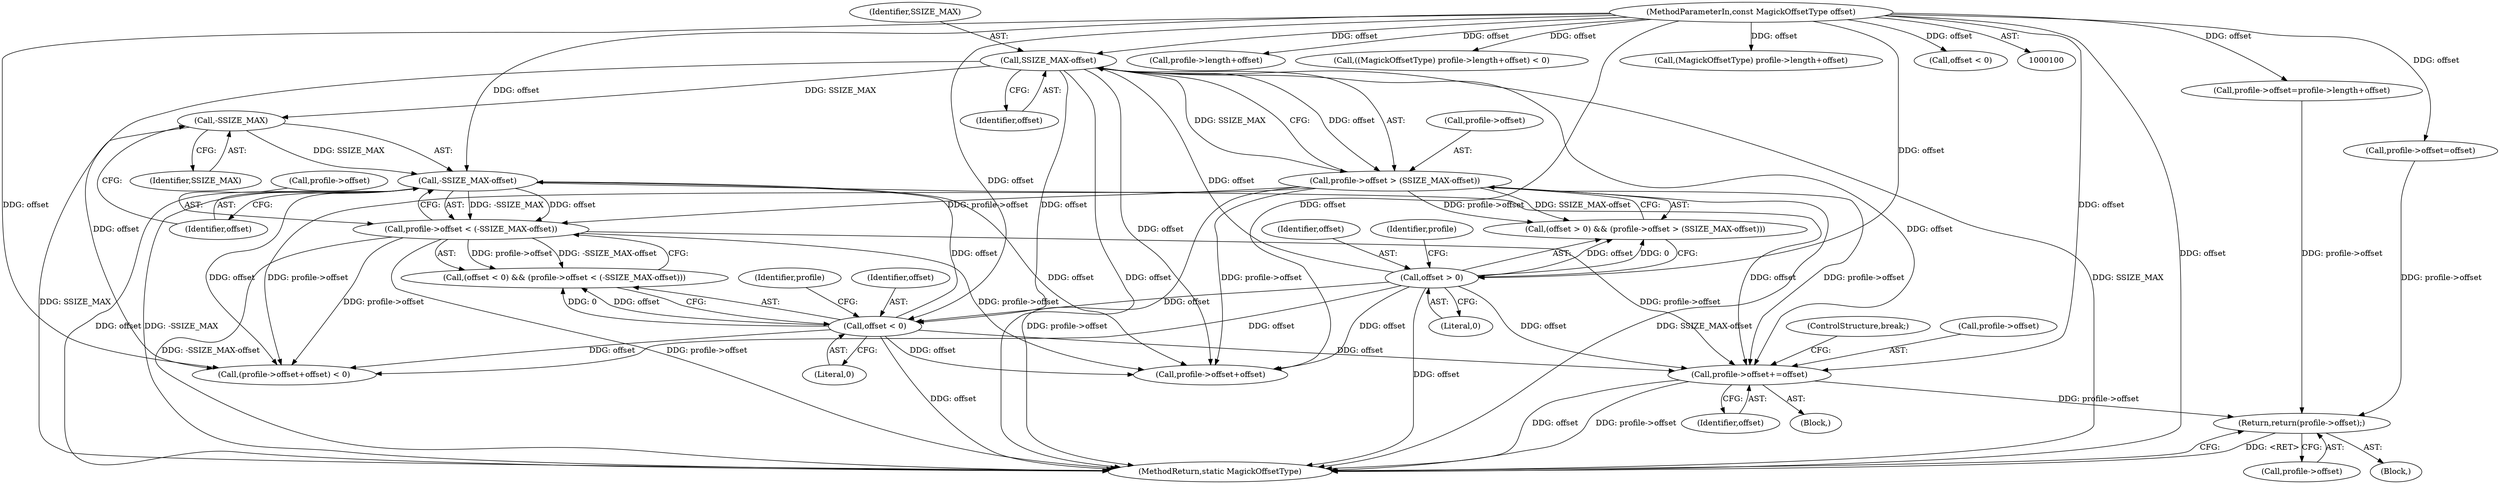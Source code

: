 digraph "0_ImageMagick_fe5f4b85e6b1b54d3b4588a77133c06ade46d891@pointer" {
"1000175" [label="(Call,profile->offset+=offset)"];
"1000101" [label="(MethodParameterIn,const MagickOffsetType offset)"];
"1000142" [label="(Call,SSIZE_MAX-offset)"];
"1000135" [label="(Call,offset > 0)"];
"1000153" [label="(Call,-SSIZE_MAX-offset)"];
"1000154" [label="(Call,-SSIZE_MAX)"];
"1000146" [label="(Call,offset < 0)"];
"1000138" [label="(Call,profile->offset > (SSIZE_MAX-offset))"];
"1000149" [label="(Call,profile->offset < (-SSIZE_MAX-offset))"];
"1000206" [label="(Return,return(profile->offset);)"];
"1000104" [label="(Block,)"];
"1000143" [label="(Identifier,SSIZE_MAX)"];
"1000131" [label="(Block,)"];
"1000207" [label="(Call,profile->offset)"];
"1000136" [label="(Identifier,offset)"];
"1000200" [label="(Call,profile->length+offset)"];
"1000150" [label="(Call,profile->offset)"];
"1000166" [label="(Call,profile->offset+offset)"];
"1000134" [label="(Call,(offset > 0) && (profile->offset > (SSIZE_MAX-offset)))"];
"1000156" [label="(Identifier,offset)"];
"1000180" [label="(ControlStructure,break;)"];
"1000196" [label="(Call,profile->offset=profile->length+offset)"];
"1000142" [label="(Call,SSIZE_MAX-offset)"];
"1000153" [label="(Call,-SSIZE_MAX-offset)"];
"1000165" [label="(Call,(profile->offset+offset) < 0)"];
"1000144" [label="(Identifier,offset)"];
"1000206" [label="(Return,return(profile->offset);)"];
"1000135" [label="(Call,offset > 0)"];
"1000184" [label="(Call,((MagickOffsetType) profile->length+offset) < 0)"];
"1000148" [label="(Literal,0)"];
"1000179" [label="(Identifier,offset)"];
"1000137" [label="(Literal,0)"];
"1000155" [label="(Identifier,SSIZE_MAX)"];
"1000176" [label="(Call,profile->offset)"];
"1000124" [label="(Call,profile->offset=offset)"];
"1000140" [label="(Identifier,profile)"];
"1000139" [label="(Call,profile->offset)"];
"1000185" [label="(Call,(MagickOffsetType) profile->length+offset)"];
"1000210" [label="(MethodReturn,static MagickOffsetType)"];
"1000101" [label="(MethodParameterIn,const MagickOffsetType offset)"];
"1000175" [label="(Call,profile->offset+=offset)"];
"1000146" [label="(Call,offset < 0)"];
"1000138" [label="(Call,profile->offset > (SSIZE_MAX-offset))"];
"1000154" [label="(Call,-SSIZE_MAX)"];
"1000149" [label="(Call,profile->offset < (-SSIZE_MAX-offset))"];
"1000151" [label="(Identifier,profile)"];
"1000118" [label="(Call,offset < 0)"];
"1000147" [label="(Identifier,offset)"];
"1000145" [label="(Call,(offset < 0) && (profile->offset < (-SSIZE_MAX-offset)))"];
"1000175" -> "1000131"  [label="AST: "];
"1000175" -> "1000179"  [label="CFG: "];
"1000176" -> "1000175"  [label="AST: "];
"1000179" -> "1000175"  [label="AST: "];
"1000180" -> "1000175"  [label="CFG: "];
"1000175" -> "1000210"  [label="DDG: offset"];
"1000175" -> "1000210"  [label="DDG: profile->offset"];
"1000101" -> "1000175"  [label="DDG: offset"];
"1000142" -> "1000175"  [label="DDG: offset"];
"1000135" -> "1000175"  [label="DDG: offset"];
"1000153" -> "1000175"  [label="DDG: offset"];
"1000146" -> "1000175"  [label="DDG: offset"];
"1000138" -> "1000175"  [label="DDG: profile->offset"];
"1000149" -> "1000175"  [label="DDG: profile->offset"];
"1000175" -> "1000206"  [label="DDG: profile->offset"];
"1000101" -> "1000100"  [label="AST: "];
"1000101" -> "1000210"  [label="DDG: offset"];
"1000101" -> "1000118"  [label="DDG: offset"];
"1000101" -> "1000124"  [label="DDG: offset"];
"1000101" -> "1000135"  [label="DDG: offset"];
"1000101" -> "1000142"  [label="DDG: offset"];
"1000101" -> "1000146"  [label="DDG: offset"];
"1000101" -> "1000153"  [label="DDG: offset"];
"1000101" -> "1000165"  [label="DDG: offset"];
"1000101" -> "1000166"  [label="DDG: offset"];
"1000101" -> "1000184"  [label="DDG: offset"];
"1000101" -> "1000185"  [label="DDG: offset"];
"1000101" -> "1000196"  [label="DDG: offset"];
"1000101" -> "1000200"  [label="DDG: offset"];
"1000142" -> "1000138"  [label="AST: "];
"1000142" -> "1000144"  [label="CFG: "];
"1000143" -> "1000142"  [label="AST: "];
"1000144" -> "1000142"  [label="AST: "];
"1000138" -> "1000142"  [label="CFG: "];
"1000142" -> "1000210"  [label="DDG: offset"];
"1000142" -> "1000210"  [label="DDG: SSIZE_MAX"];
"1000142" -> "1000138"  [label="DDG: SSIZE_MAX"];
"1000142" -> "1000138"  [label="DDG: offset"];
"1000135" -> "1000142"  [label="DDG: offset"];
"1000142" -> "1000146"  [label="DDG: offset"];
"1000142" -> "1000154"  [label="DDG: SSIZE_MAX"];
"1000142" -> "1000165"  [label="DDG: offset"];
"1000142" -> "1000166"  [label="DDG: offset"];
"1000135" -> "1000134"  [label="AST: "];
"1000135" -> "1000137"  [label="CFG: "];
"1000136" -> "1000135"  [label="AST: "];
"1000137" -> "1000135"  [label="AST: "];
"1000140" -> "1000135"  [label="CFG: "];
"1000134" -> "1000135"  [label="CFG: "];
"1000135" -> "1000210"  [label="DDG: offset"];
"1000135" -> "1000134"  [label="DDG: offset"];
"1000135" -> "1000134"  [label="DDG: 0"];
"1000135" -> "1000146"  [label="DDG: offset"];
"1000135" -> "1000165"  [label="DDG: offset"];
"1000135" -> "1000166"  [label="DDG: offset"];
"1000153" -> "1000149"  [label="AST: "];
"1000153" -> "1000156"  [label="CFG: "];
"1000154" -> "1000153"  [label="AST: "];
"1000156" -> "1000153"  [label="AST: "];
"1000149" -> "1000153"  [label="CFG: "];
"1000153" -> "1000210"  [label="DDG: -SSIZE_MAX"];
"1000153" -> "1000210"  [label="DDG: offset"];
"1000153" -> "1000149"  [label="DDG: -SSIZE_MAX"];
"1000153" -> "1000149"  [label="DDG: offset"];
"1000154" -> "1000153"  [label="DDG: SSIZE_MAX"];
"1000146" -> "1000153"  [label="DDG: offset"];
"1000153" -> "1000165"  [label="DDG: offset"];
"1000153" -> "1000166"  [label="DDG: offset"];
"1000154" -> "1000155"  [label="CFG: "];
"1000155" -> "1000154"  [label="AST: "];
"1000156" -> "1000154"  [label="CFG: "];
"1000154" -> "1000210"  [label="DDG: SSIZE_MAX"];
"1000146" -> "1000145"  [label="AST: "];
"1000146" -> "1000148"  [label="CFG: "];
"1000147" -> "1000146"  [label="AST: "];
"1000148" -> "1000146"  [label="AST: "];
"1000151" -> "1000146"  [label="CFG: "];
"1000145" -> "1000146"  [label="CFG: "];
"1000146" -> "1000210"  [label="DDG: offset"];
"1000146" -> "1000145"  [label="DDG: offset"];
"1000146" -> "1000145"  [label="DDG: 0"];
"1000146" -> "1000165"  [label="DDG: offset"];
"1000146" -> "1000166"  [label="DDG: offset"];
"1000138" -> "1000134"  [label="AST: "];
"1000139" -> "1000138"  [label="AST: "];
"1000134" -> "1000138"  [label="CFG: "];
"1000138" -> "1000210"  [label="DDG: SSIZE_MAX-offset"];
"1000138" -> "1000210"  [label="DDG: profile->offset"];
"1000138" -> "1000134"  [label="DDG: profile->offset"];
"1000138" -> "1000134"  [label="DDG: SSIZE_MAX-offset"];
"1000138" -> "1000149"  [label="DDG: profile->offset"];
"1000138" -> "1000165"  [label="DDG: profile->offset"];
"1000138" -> "1000166"  [label="DDG: profile->offset"];
"1000149" -> "1000145"  [label="AST: "];
"1000150" -> "1000149"  [label="AST: "];
"1000145" -> "1000149"  [label="CFG: "];
"1000149" -> "1000210"  [label="DDG: -SSIZE_MAX-offset"];
"1000149" -> "1000210"  [label="DDG: profile->offset"];
"1000149" -> "1000145"  [label="DDG: profile->offset"];
"1000149" -> "1000145"  [label="DDG: -SSIZE_MAX-offset"];
"1000149" -> "1000165"  [label="DDG: profile->offset"];
"1000149" -> "1000166"  [label="DDG: profile->offset"];
"1000206" -> "1000104"  [label="AST: "];
"1000206" -> "1000207"  [label="CFG: "];
"1000207" -> "1000206"  [label="AST: "];
"1000210" -> "1000206"  [label="CFG: "];
"1000206" -> "1000210"  [label="DDG: <RET>"];
"1000124" -> "1000206"  [label="DDG: profile->offset"];
"1000196" -> "1000206"  [label="DDG: profile->offset"];
}
